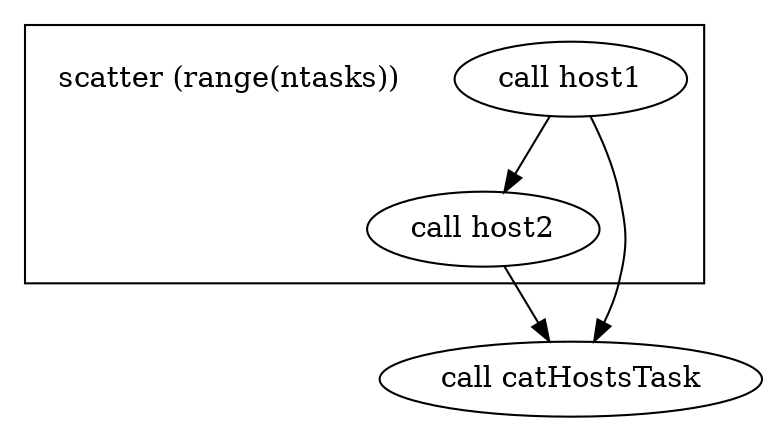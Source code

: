 digraph hostwf {
  compound=true;
  "call host1" -> "call catHostsTask" 
  "call host2" -> "call catHostsTask" 
  "call host1" -> "call host2" 
  "call catHostsTask"
  
subgraph cluster_0 {
  "call host1"
  "call host2"
  "scatter (range(ntasks))" [shape=plaintext]
}
      
}

